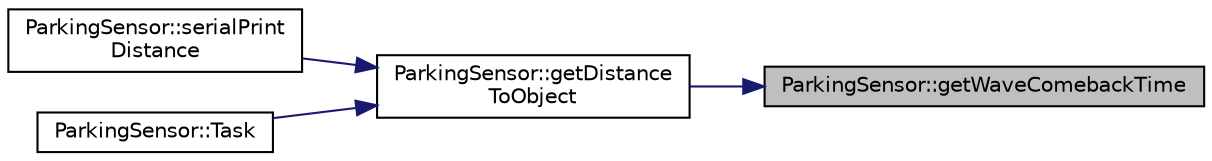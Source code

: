 digraph "ParkingSensor::getWaveComebackTime"
{
 // LATEX_PDF_SIZE
  edge [fontname="Helvetica",fontsize="10",labelfontname="Helvetica",labelfontsize="10"];
  node [fontname="Helvetica",fontsize="10",shape=record];
  rankdir="RL";
  Node1 [label="ParkingSensor::getWaveComebackTime",height=0.2,width=0.4,color="black", fillcolor="grey75", style="filled", fontcolor="black",tooltip=" "];
  Node1 -> Node2 [dir="back",color="midnightblue",fontsize="10",style="solid",fontname="Helvetica"];
  Node2 [label="ParkingSensor::getDistance\lToObject",height=0.2,width=0.4,color="black", fillcolor="white", style="filled",URL="$class_parking_sensor.html#afe9352318215cf3ca634bbd9629eb65b",tooltip=" "];
  Node2 -> Node3 [dir="back",color="midnightblue",fontsize="10",style="solid",fontname="Helvetica"];
  Node3 [label="ParkingSensor::serialPrint\lDistance",height=0.2,width=0.4,color="black", fillcolor="white", style="filled",URL="$class_parking_sensor.html#a4c630df384e9be608ce86ca5aabef07a",tooltip=" "];
  Node2 -> Node4 [dir="back",color="midnightblue",fontsize="10",style="solid",fontname="Helvetica"];
  Node4 [label="ParkingSensor::Task",height=0.2,width=0.4,color="black", fillcolor="white", style="filled",URL="$class_parking_sensor.html#a6fb5861e5a5e2918db5810fb396c97f6",tooltip=" "];
}
